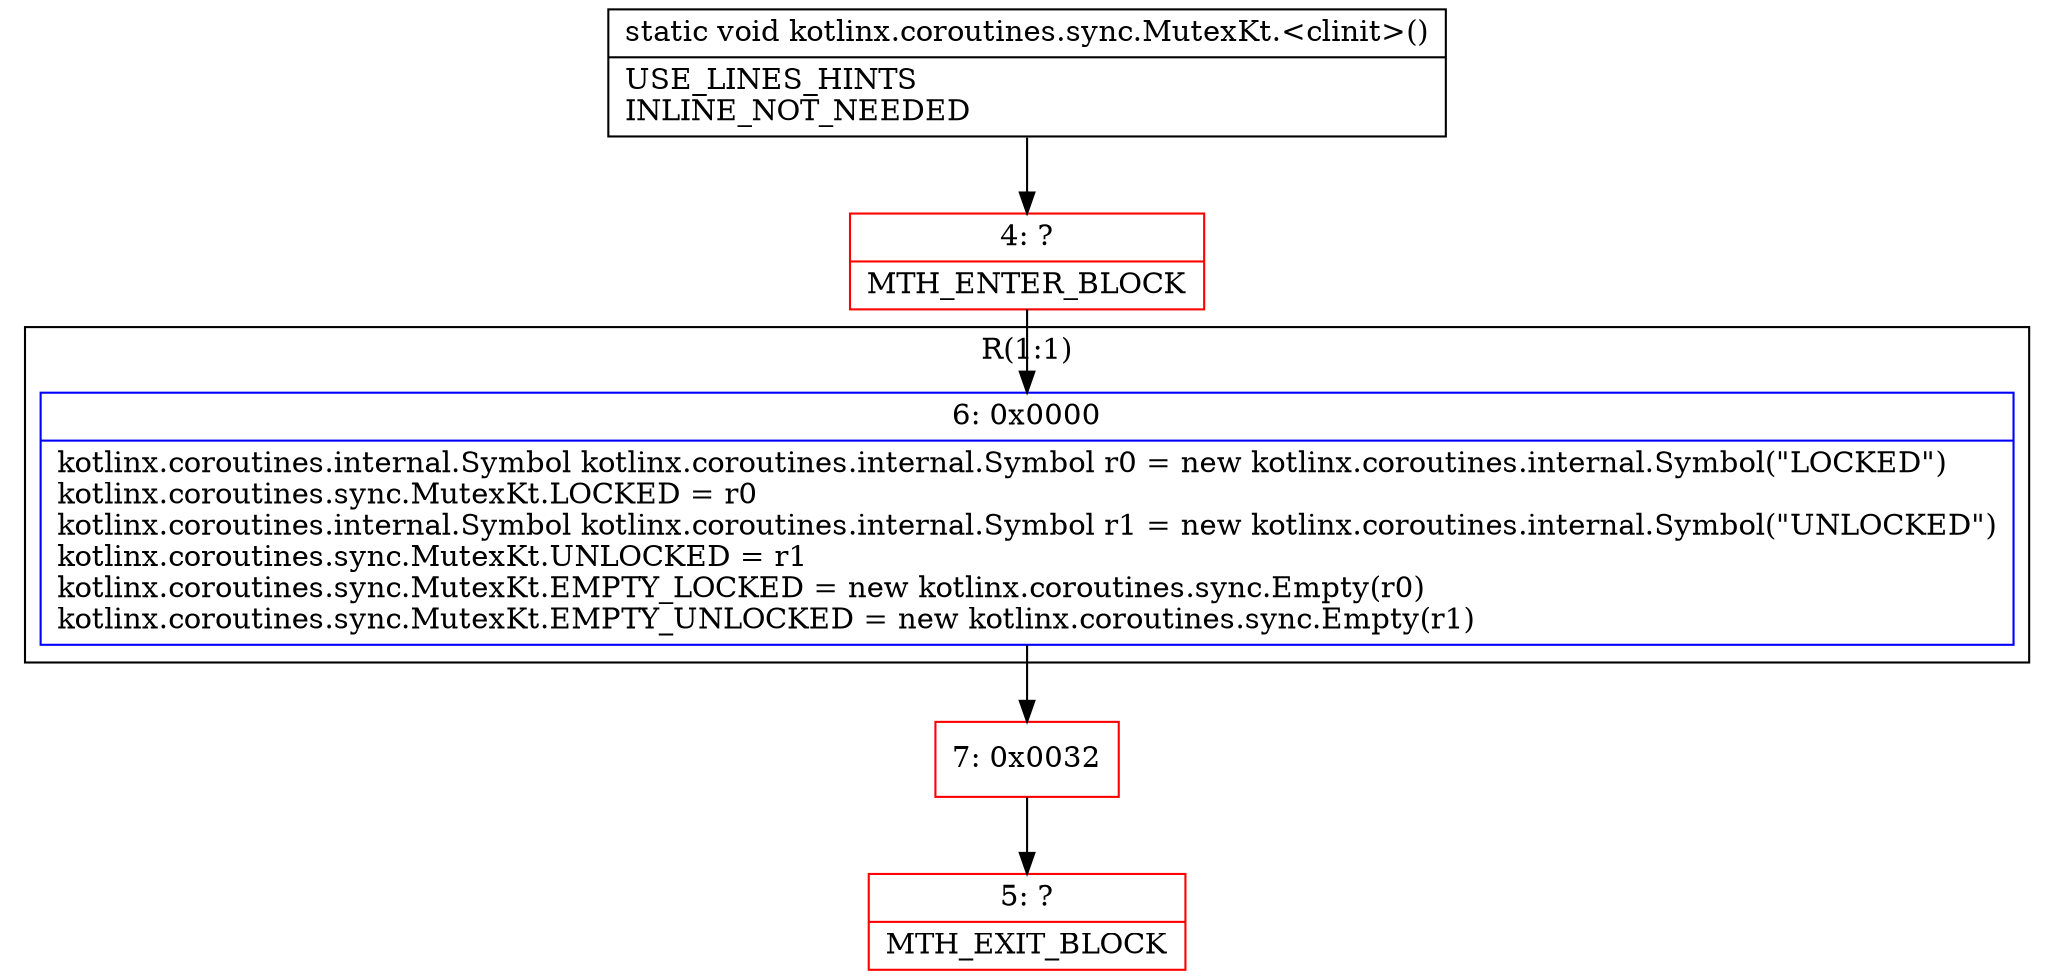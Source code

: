 digraph "CFG forkotlinx.coroutines.sync.MutexKt.\<clinit\>()V" {
subgraph cluster_Region_1055837853 {
label = "R(1:1)";
node [shape=record,color=blue];
Node_6 [shape=record,label="{6\:\ 0x0000|kotlinx.coroutines.internal.Symbol kotlinx.coroutines.internal.Symbol r0 = new kotlinx.coroutines.internal.Symbol(\"LOCKED\")\lkotlinx.coroutines.sync.MutexKt.LOCKED = r0\lkotlinx.coroutines.internal.Symbol kotlinx.coroutines.internal.Symbol r1 = new kotlinx.coroutines.internal.Symbol(\"UNLOCKED\")\lkotlinx.coroutines.sync.MutexKt.UNLOCKED = r1\lkotlinx.coroutines.sync.MutexKt.EMPTY_LOCKED = new kotlinx.coroutines.sync.Empty(r0)\lkotlinx.coroutines.sync.MutexKt.EMPTY_UNLOCKED = new kotlinx.coroutines.sync.Empty(r1)\l}"];
}
Node_4 [shape=record,color=red,label="{4\:\ ?|MTH_ENTER_BLOCK\l}"];
Node_7 [shape=record,color=red,label="{7\:\ 0x0032}"];
Node_5 [shape=record,color=red,label="{5\:\ ?|MTH_EXIT_BLOCK\l}"];
MethodNode[shape=record,label="{static void kotlinx.coroutines.sync.MutexKt.\<clinit\>()  | USE_LINES_HINTS\lINLINE_NOT_NEEDED\l}"];
MethodNode -> Node_4;Node_6 -> Node_7;
Node_4 -> Node_6;
Node_7 -> Node_5;
}

